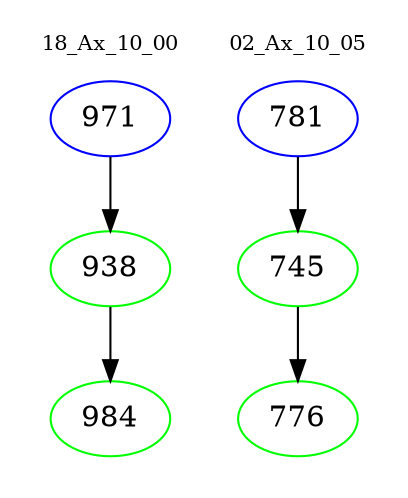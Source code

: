 digraph{
subgraph cluster_0 {
color = white
label = "18_Ax_10_00";
fontsize=10;
T0_971 [label="971", color="blue"]
T0_971 -> T0_938 [color="black"]
T0_938 [label="938", color="green"]
T0_938 -> T0_984 [color="black"]
T0_984 [label="984", color="green"]
}
subgraph cluster_1 {
color = white
label = "02_Ax_10_05";
fontsize=10;
T1_781 [label="781", color="blue"]
T1_781 -> T1_745 [color="black"]
T1_745 [label="745", color="green"]
T1_745 -> T1_776 [color="black"]
T1_776 [label="776", color="green"]
}
}
